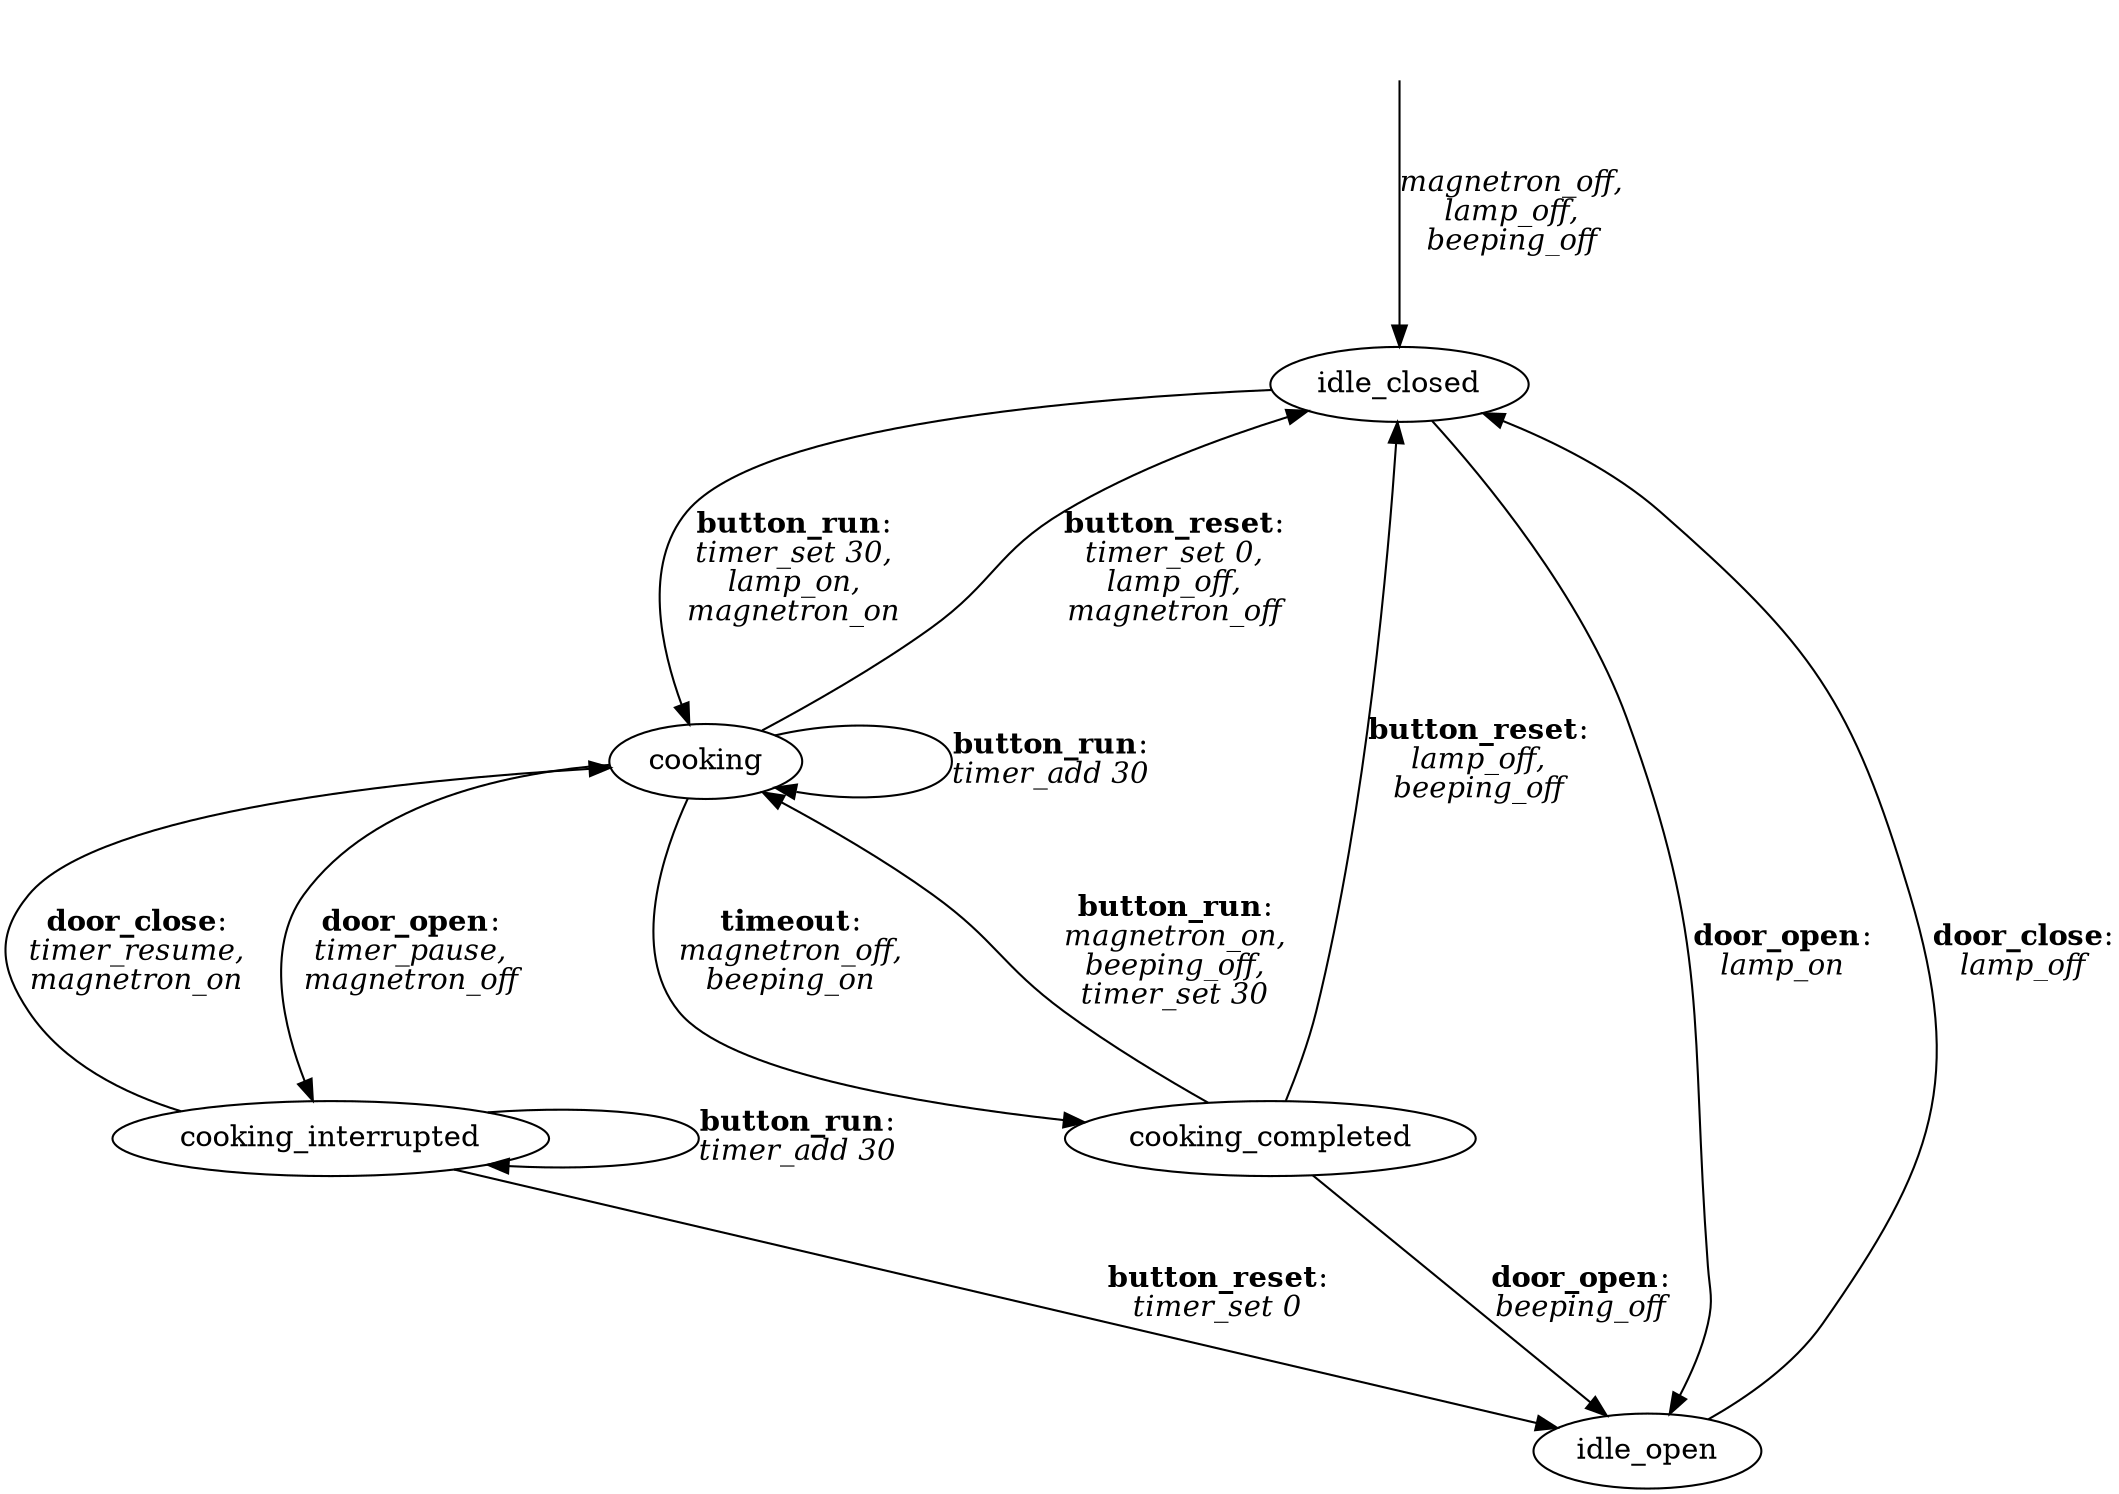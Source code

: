 // Microwave FSM
digraph G {
    nodesep=1 pad=0.035 ranksep=1.2
	START [style=invis]
	cooking
	cooking_completed
	idle_open
	cooking_interrupted
	idle_closed
	idle_closed -> idle_open
	    [label=<<b>door_open</b>:<br/><i>lamp_on</i>>]
	idle_closed -> cooking
	    [label=<<b>button_run</b>:<br/><i>timer_set 30,<br/>lamp_on,<br/>magnetron_on</i>>]
	idle_open -> idle_closed
	    [label=<<b>door_close</b>:<br/><i>lamp_off</i>>]
	cooking -> idle_closed
	    [label=<<b>button_reset</b>:<br/><i>timer_set 0,<br/>lamp_off,<br/>magnetron_off</i>>]
	cooking -> cooking
	    [label=<<b>button_run</b>:<br/><i>timer_add 30</i>>]
	cooking -> cooking_interrupted
	    [label=<<b>door_open</b>:<br/><i>timer_pause,<br/>magnetron_off</i>>]
	cooking -> cooking_completed
	    [label=<<b>timeout</b>:<br/><i>magnetron_off,<br/>beeping_on</i>>]
	cooking_interrupted -> cooking
	    [label=<<b>door_close</b>:<br/><i>timer_resume,<br/>magnetron_on</i>>]
	cooking_interrupted -> idle_open
	    [label=<<b>button_reset</b>:<br/><i>timer_set 0</i>>]
	cooking_interrupted -> cooking_interrupted
	    [label=<<b>button_run</b>:<br/><i>timer_add 30</i>>]
	cooking_completed -> idle_open
	    [label=<<b>door_open</b>:<br/><i>beeping_off</i>>]
	cooking_completed -> idle_closed
	    [label=<<b>button_reset</b>:<br/><i>lamp_off,<br/>beeping_off</i>>]
	cooking_completed -> cooking
	    [label=<<b>button_run</b>:<br/><i>magnetron_on,<br/>beeping_off,<br/>timer_set 30</i>>];
	START -> idle_closed
	    [label=<<i>magnetron_off,<br/>lamp_off,<br/>beeping_off</i>>]
}
